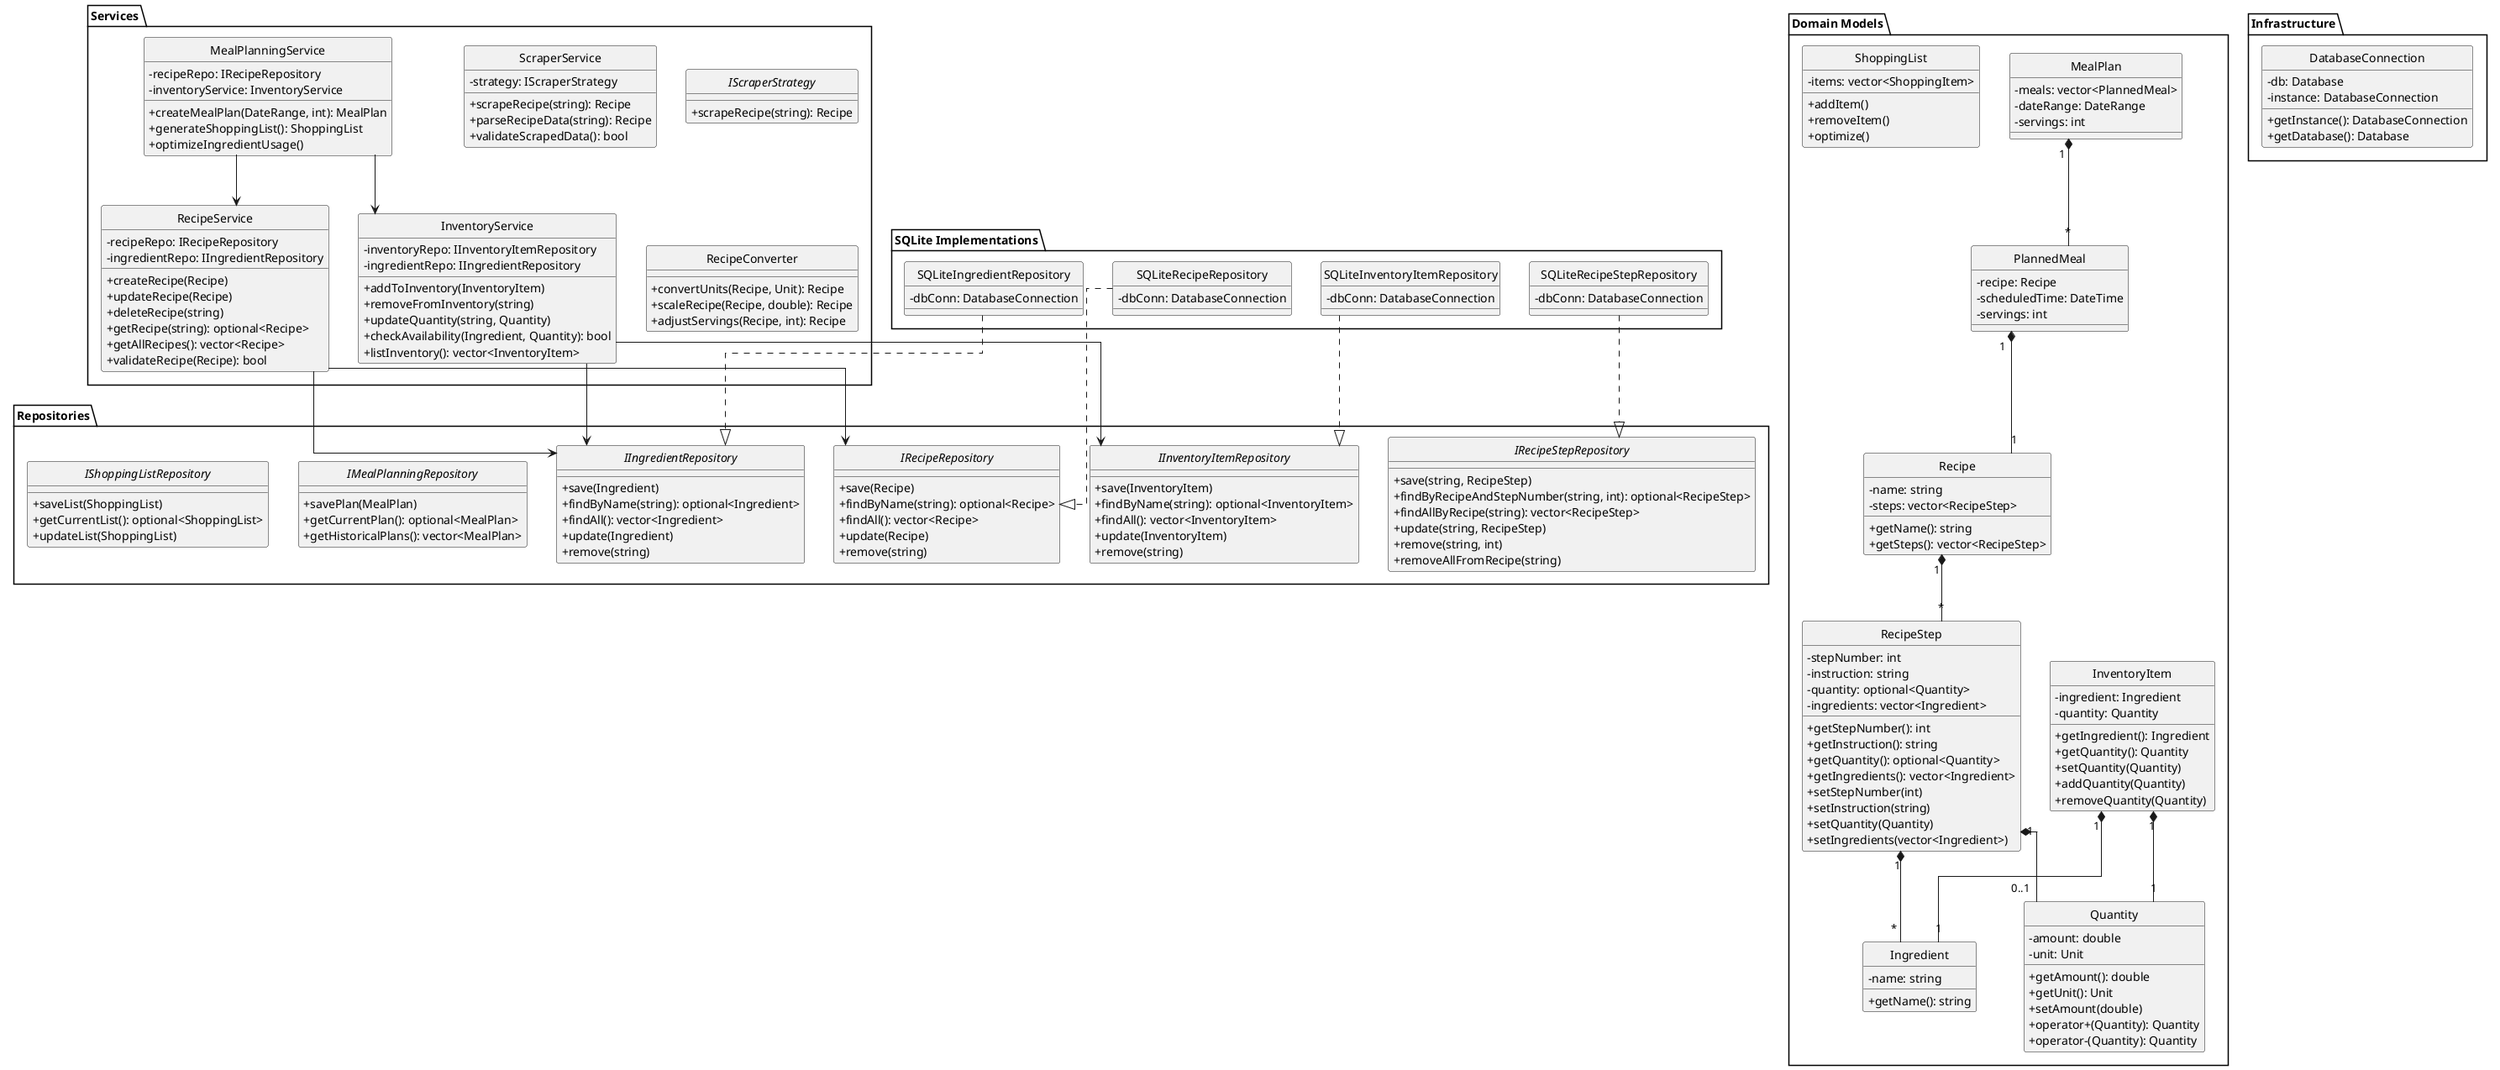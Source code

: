 @startuml Architecture

' Style settings
skinparam classAttributeIconSize 0
skinparam style strictuml
skinparam linetype ortho

' Domain Models
package "Domain Models" {
    class Ingredient {
        -name: string
        +getName(): string
    }

    class Recipe {
        -name: string
        -steps: vector<RecipeStep>
        +getName(): string
        +getSteps(): vector<RecipeStep>
    }

    class RecipeStep {
        -stepNumber: int
        -instruction: string
        -quantity: optional<Quantity>
        -ingredients: vector<Ingredient>
        +getStepNumber(): int
        +getInstruction(): string
        +getQuantity(): optional<Quantity>
        +getIngredients(): vector<Ingredient>
        +setStepNumber(int)
        +setInstruction(string)
        +setQuantity(Quantity)
        +setIngredients(vector<Ingredient>)
    }

    class InventoryItem {
        -ingredient: Ingredient
        -quantity: Quantity
        +getIngredient(): Ingredient
        +getQuantity(): Quantity
        +setQuantity(Quantity)
        +addQuantity(Quantity)
        +removeQuantity(Quantity)
    }

    class Quantity {
        -amount: double
        -unit: Unit
        +getAmount(): double
        +getUnit(): Unit
        +setAmount(double)
        +operator+(Quantity): Quantity
        +operator-(Quantity): Quantity
    }

    ' Proposed new domain models
    class MealPlan {
        -meals: vector<PlannedMeal>
        -dateRange: DateRange
        -servings: int
    }

    class PlannedMeal {
        -recipe: Recipe
        -scheduledTime: DateTime
        -servings: int
    }

    class ShoppingList {
        -items: vector<ShoppingItem>
        +addItem()
        +removeItem()
        +optimize()
    }
}

' Repositories
package "Repositories" {
    interface IRecipeRepository {
        +save(Recipe)
        +findByName(string): optional<Recipe>
        +findAll(): vector<Recipe>
        +update(Recipe)
        +remove(string)
    }

    interface IIngredientRepository {
        +save(Ingredient)
        +findByName(string): optional<Ingredient>
        +findAll(): vector<Ingredient>
        +update(Ingredient)
        +remove(string)
    }

    interface IInventoryItemRepository {
        +save(InventoryItem)
        +findByName(string): optional<InventoryItem>
        +findAll(): vector<InventoryItem>
        +update(InventoryItem)
        +remove(string)
    }

    interface IRecipeStepRepository {
        +save(string, RecipeStep)
        +findByRecipeAndStepNumber(string, int): optional<RecipeStep>
        +findAllByRecipe(string): vector<RecipeStep>
        +update(string, RecipeStep)
        +remove(string, int)
        +removeAllFromRecipe(string)
    }

    interface IMealPlanningRepository {
        +savePlan(MealPlan)
        +getCurrentPlan(): optional<MealPlan>
        +getHistoricalPlans(): vector<MealPlan>
    }

    interface IShoppingListRepository {
        +saveList(ShoppingList)
        +getCurrentList(): optional<ShoppingList>
        +updateList(ShoppingList)
    }
}

' SQLite Implementations
package "SQLite Implementations" {
    class SQLiteRecipeRepository {
        -dbConn: DatabaseConnection
    }

    class SQLiteIngredientRepository {
        -dbConn: DatabaseConnection
    }

    class SQLiteInventoryItemRepository {
        -dbConn: DatabaseConnection
    }

    class SQLiteRecipeStepRepository {
        -dbConn: DatabaseConnection
    }
}

' Services
package "Services" {
    class RecipeService {
        -recipeRepo: IRecipeRepository
        -ingredientRepo: IIngredientRepository
        +createRecipe(Recipe)
        +updateRecipe(Recipe)
        +deleteRecipe(string)
        +getRecipe(string): optional<Recipe>
        +getAllRecipes(): vector<Recipe>
        +validateRecipe(Recipe): bool
    }

    class InventoryService {
        -inventoryRepo: IInventoryItemRepository
        -ingredientRepo: IIngredientRepository
        +addToInventory(InventoryItem)
        +removeFromInventory(string)
        +updateQuantity(string, Quantity)
        +checkAvailability(Ingredient, Quantity): bool
        +listInventory(): vector<InventoryItem>
    }

    class ScraperService {
        -strategy: IScraperStrategy
        +scrapeRecipe(string): Recipe
        +parseRecipeData(string): Recipe
        +validateScrapedData(): bool
    }

    interface IScraperStrategy {
        +scrapeRecipe(string): Recipe
    }

    class RecipeConverter {
        +convertUnits(Recipe, Unit): Recipe
        +scaleRecipe(Recipe, double): Recipe
        +adjustServings(Recipe, int): Recipe
    }

    class MealPlanningService {
        -recipeRepo: IRecipeRepository
        -inventoryService: InventoryService
        +createMealPlan(DateRange, int): MealPlan
        +generateShoppingList(): ShoppingList
        +optimizeIngredientUsage()
    }
}

' Infrastructure
package "Infrastructure" {
    class DatabaseConnection {
        -db: Database
        -instance: DatabaseConnection
        +getInstance(): DatabaseConnection
        +getDatabase(): Database
    }
}

' Relationships
Recipe "1" *-- "*" RecipeStep
RecipeStep "1" *-- "*" Ingredient
RecipeStep "1" *-- "0..1" Quantity
InventoryItem "1" *-- "1" Ingredient
InventoryItem "1" *-- "1" Quantity
MealPlan "1" *-- "*" PlannedMeal
PlannedMeal "1" *-- "1" Recipe

SQLiteRecipeRepository ..|> IRecipeRepository
SQLiteIngredientRepository ..|> IIngredientRepository
SQLiteInventoryItemRepository ..|> IInventoryItemRepository
SQLiteRecipeStepRepository ..|> IRecipeStepRepository

RecipeService --> IRecipeRepository
RecipeService --> IIngredientRepository
InventoryService --> IInventoryItemRepository
InventoryService --> IIngredientRepository
MealPlanningService --> RecipeService
MealPlanningService --> InventoryService

@enduml 